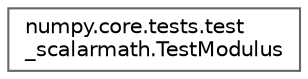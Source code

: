 digraph "Graphical Class Hierarchy"
{
 // LATEX_PDF_SIZE
  bgcolor="transparent";
  edge [fontname=Helvetica,fontsize=10,labelfontname=Helvetica,labelfontsize=10];
  node [fontname=Helvetica,fontsize=10,shape=box,height=0.2,width=0.4];
  rankdir="LR";
  Node0 [id="Node000000",label="numpy.core.tests.test\l_scalarmath.TestModulus",height=0.2,width=0.4,color="grey40", fillcolor="white", style="filled",URL="$d3/d07/classnumpy_1_1core_1_1tests_1_1test__scalarmath_1_1TestModulus.html",tooltip=" "];
}
